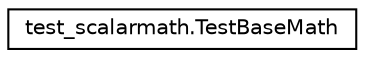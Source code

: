 digraph "Graphical Class Hierarchy"
{
 // LATEX_PDF_SIZE
  edge [fontname="Helvetica",fontsize="10",labelfontname="Helvetica",labelfontsize="10"];
  node [fontname="Helvetica",fontsize="10",shape=record];
  rankdir="LR";
  Node0 [label="test_scalarmath.TestBaseMath",height=0.2,width=0.4,color="black", fillcolor="white", style="filled",URL="$classtest__scalarmath_1_1TestBaseMath.html",tooltip=" "];
}
